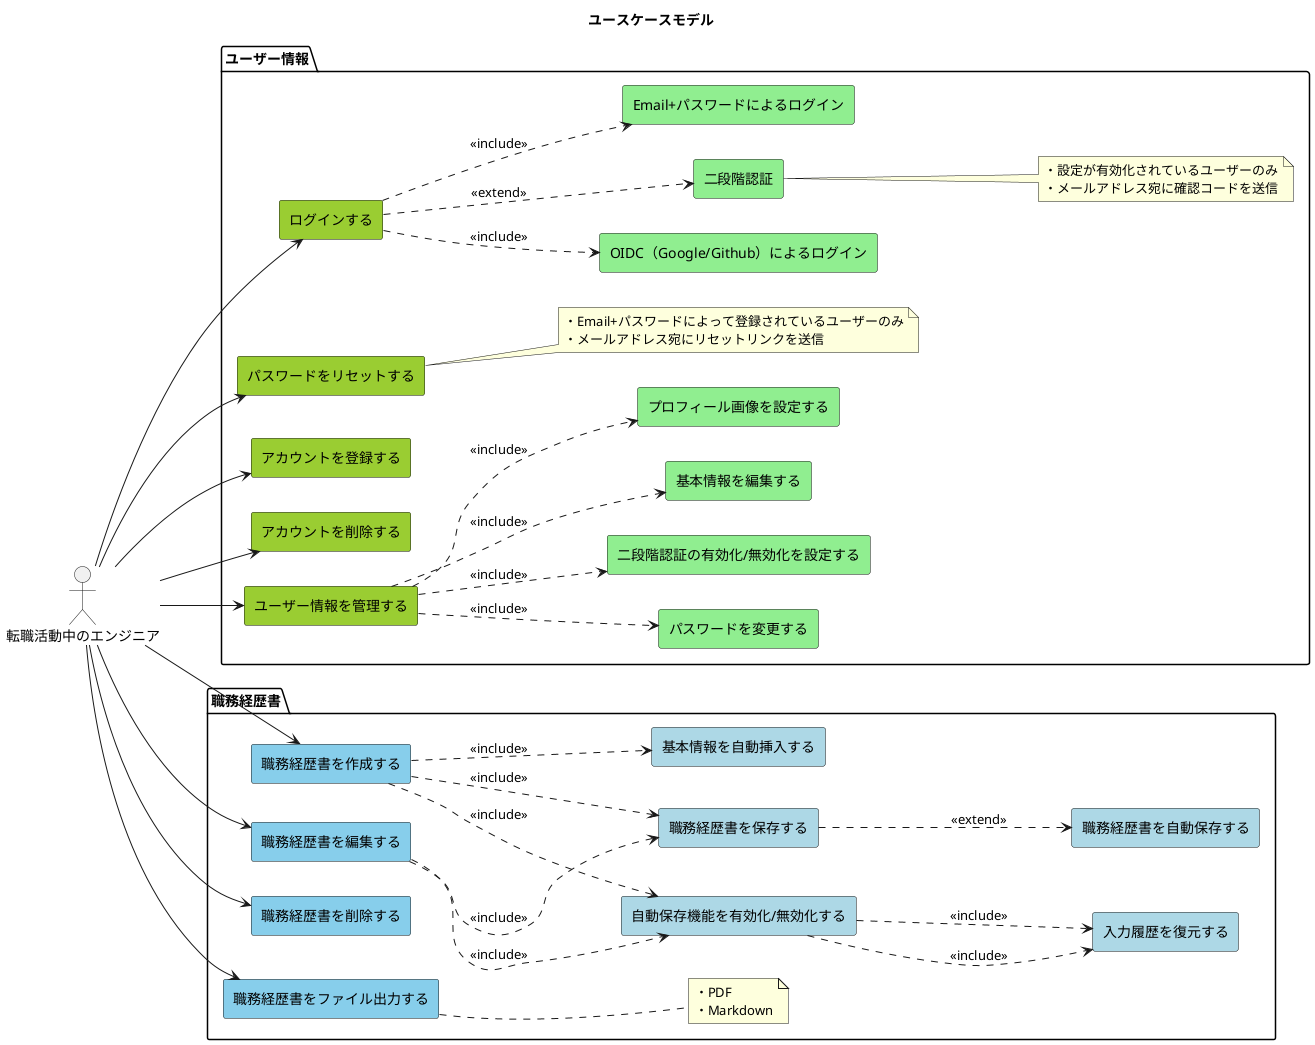 @startuml ユースケースモデル

title ユースケースモデル

left to right direction
hide stereotype

skinparam rectangleBackgroundColor<<auth>> YellowGreen
skinparam rectangleBackgroundColor<<auth_child>> LightGreen
skinparam rectangleBackgroundColor<<resume>> SkyBlue
skinparam rectangleBackgroundColor<<resume_child>> LightBlue

actor "転職活動中のエンジニア" as user

package "ユーザー情報" {
    rectangle login as "ログインする" <<auth>>
    rectangle local_login as "Email+パスワードによるログイン" <<auth_child>>
    rectangle oidc_login as "OIDC（Google/Github）によるログイン" <<auth_child>>
    rectangle two_factor_login as "二段階認証" <<auth_child>>
    note right
        ・設定が有効化されているユーザーのみ
        ・メールアドレス宛に確認コードを送信
    end note

    rectangle reset_password as "パスワードをリセットする" <<auth>>
    note right
        ・Email+パスワードによって登録されているユーザーのみ
        ・メールアドレス宛にリセットリンクを送信
    end note

    rectangle register_account as "アカウントを登録する" <<auth>>

    rectangle delete_account as "アカウントを削除する" <<auth>>

    rectangle edit_user as "ユーザー情報を管理する" <<auth>>
    rectangle edit_password as "パスワードを変更する" <<auth_child>>
    rectangle edit_two_facotr as "二段階認証の有効化/無効化を設定する" <<auth_child>>
    rectangle edit_basic_info as "基本情報を編集する" <<auth_child>>
    rectangle edit_profile_image as "プロフィール画像を設定する" <<auth_child>>

    login ..> local_login : <<include>>
    login ..> oidc_login : <<include>>
    login ..> two_factor_login : <<extend>>

    edit_user ..> edit_password : <<include>>
    edit_user ..> edit_two_facotr : <<include>>
    edit_user ..> edit_basic_info : <<include>>
    edit_user ..> edit_profile_image : <<include>>
}

package "職務経歴書" {
    rectangle create_resume as "職務経歴書を作成する" <<resume>>
    rectangle auto_insert as "基本情報を自動挿入する" <<resume_child>>
    ' rectangle choose_template as "テンプレートを選択する" <<resume_child>>
    ' note right
    '     ・技術スタック重視型
    '     ・成果重視型
    '     ・簡易型
    ' end note
    rectangle auto_save as "自動保存機能を有効化/無効化する" <<resume_child>>
    rectangle restore_history as "入力履歴を復元する" <<resume_child>>
    rectangle save_resume as "職務経歴書を保存する" <<resume_child>>
    rectangle auto_save_resume as "職務経歴書を自動保存する" <<resume_child>>
    rectangle edit_resume as "職務経歴書を編集する" <<resume>>
    rectangle delete_resume as "職務経歴書を削除する" <<resume>>
    rectangle export_resume as "職務経歴書をファイル出力する" <<resume>>
    note right
        ・PDF
        ・Markdown
    end note

    create_resume ..> auto_insert : <<include>>
    ' create_resume ..> choose_template : <<include>>
    create_resume ..> auto_save : <<include>>
    create_resume ..> save_resume : <<include>>

    auto_save ..> restore_history : <<include>>

    save_resume ..> auto_save_resume : <<extend>>

    edit_resume ..> auto_save : <<include>>
    edit_resume ..> save_resume : <<include>>

    auto_save ..> restore_history : <<include>>
}

user --> login
user --> reset_password
user --> register_account
user --> delete_account
user --> edit_user

user --> create_resume
user --> edit_resume
user --> export_resume
user --> delete_resume

@enduml
